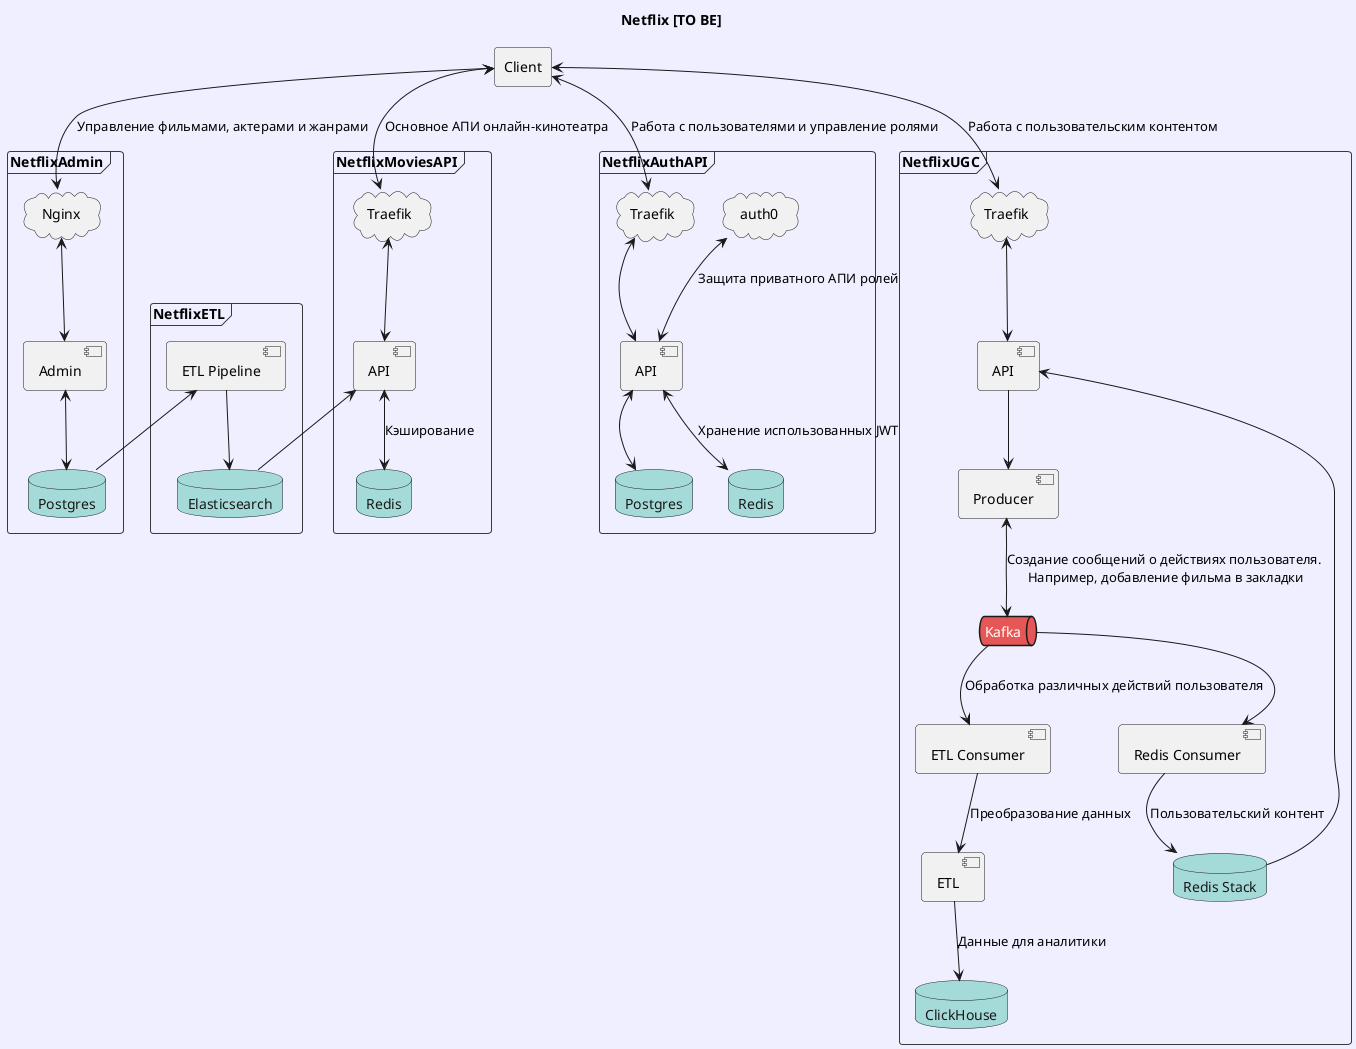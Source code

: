 @startuml
!theme mars
skinparam componentStyle uml2
skinparam defaultFontName Segoe UI
skinparam backgroundColor motivation

title Netflix [TO BE]

agent "Client" as base_client

frame NetflixAdmin {
    cloud "Nginx" as nginx_admin
    component "Admin" as admin_admin
    database "Postgres" as postgres_admin

    nginx_admin <-down-> admin_admin
    admin_admin <-down-> postgres_admin
}

frame NetflixETL {
    database "Elasticsearch" as elasticsearch_etl
    component "ETL Pipeline" as etl_pipeline

    etl_pipeline <-down- postgres_admin
    etl_pipeline -down-> elasticsearch_etl
}

frame NetflixMoviesAPI {
    cloud "Traefik" as traefik_movies
    component "API" as api_movies
    database "Redis" as redis_movies

    api_movies <-up-> traefik_movies
    api_movies <-down- elasticsearch_etl
    api_movies <-down-> redis_movies: "Кэширование"
}

frame NetflixAuthAPI {
    cloud "Traefik" as traefik_auth
    cloud "auth0" as auth0_auth
    component "API" as api_auth
    database "Postgres" as postgres_auth
    database "Redis" as redis_auth

    api_auth <-up-> traefik_auth
    api_auth <-up-> auth0_auth: "Защита приватного АПИ ролей"
    api_auth <-down-> postgres_auth
    api_auth <-down-> redis_auth: "Хранение использованных JWT"
}

frame NetflixUGC {
    cloud "Traefik" as traefik_ugc
    component "API" as api_ugc
    component "ETL Consumer" as consumer_ugc_etl
    component "Redis Consumer" as consumer_ugc_redis
    component "Producer" as producer_ugc
    component "ETL" as etl_ugc
    queue "Kafka" as kafka_ugc
    database "Redis Stack" as redis_stack_ugc
    database "ClickHouse" as clickhouse_ugc

    api_ugc <-up-> traefik_ugc
    api_ugc <-down- redis_stack_ugc
    api_ugc -down-> producer_ugc
    producer_ugc <-down-> kafka_ugc: "Создание сообщений о действиях пользователя. \nНапример, добавление фильма в закладки"
    kafka_ugc -down-> consumer_ugc_redis
    consumer_ugc_redis -down-> redis_stack_ugc: "Пользовательский контент"
    kafka_ugc -down-> consumer_ugc_etl: "Обработка различных действий пользователя"
    consumer_ugc_etl -down-> etl_ugc: "Преобразование данных"
    etl_ugc -down-> clickhouse_ugc: "Данные для аналитики"
}

base_client <-down-> nginx_admin: "Управление фильмами, актерами и жанрами"
base_client <-down-> traefik_movies: "Основное АПИ онлайн-кинотеатра"
base_client <-down-> traefik_auth: "Работа с пользователями и управление ролями"
base_client <-down-> traefik_ugc: "Работа с пользовательским контентом"
@enduml
